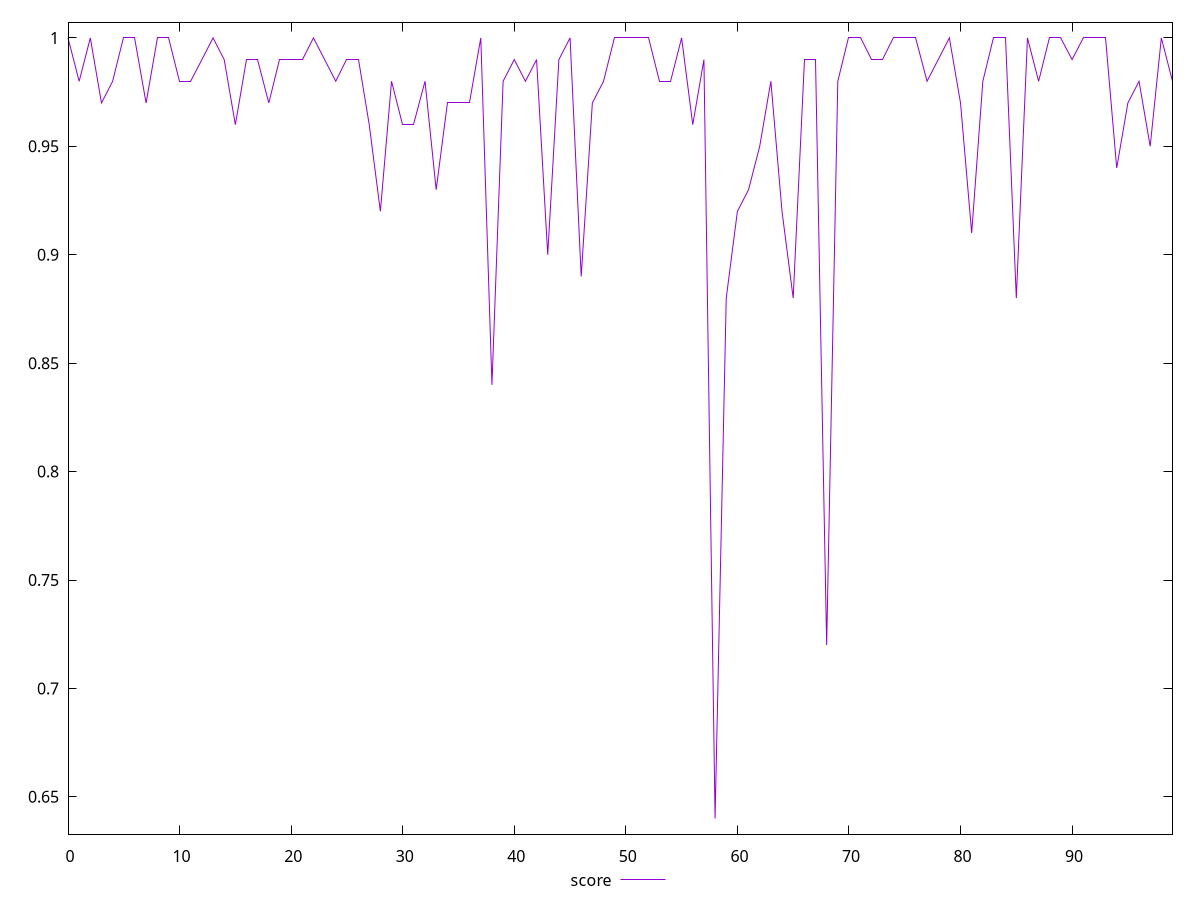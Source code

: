 reset

$score <<EOF
0 1
1 0.98
2 1
3 0.97
4 0.98
5 1
6 1
7 0.97
8 1
9 1
10 0.98
11 0.98
12 0.99
13 1
14 0.99
15 0.96
16 0.99
17 0.99
18 0.97
19 0.99
20 0.99
21 0.99
22 1
23 0.99
24 0.98
25 0.99
26 0.99
27 0.96
28 0.92
29 0.98
30 0.96
31 0.96
32 0.98
33 0.93
34 0.97
35 0.97
36 0.97
37 1
38 0.84
39 0.98
40 0.99
41 0.98
42 0.99
43 0.9
44 0.99
45 1
46 0.89
47 0.97
48 0.98
49 1
50 1
51 1
52 1
53 0.98
54 0.98
55 1
56 0.96
57 0.99
58 0.64
59 0.88
60 0.92
61 0.93
62 0.95
63 0.98
64 0.92
65 0.88
66 0.99
67 0.99
68 0.72
69 0.98
70 1
71 1
72 0.99
73 0.99
74 1
75 1
76 1
77 0.98
78 0.99
79 1
80 0.97
81 0.91
82 0.98
83 1
84 1
85 0.88
86 1
87 0.98
88 1
89 1
90 0.99
91 1
92 1
93 1
94 0.94
95 0.97
96 0.98
97 0.95
98 1
99 0.98
EOF

set key outside below
set xrange [0:99]
set yrange [0.6328:1.0072]
set trange [0.6328:1.0072]
set terminal svg size 640, 500 enhanced background rgb 'white'
set output "report_00013_2021-02-09T12-04-24.940Z/bootup-time/samples/pages+cached+noadtech+nomedia+nocss/score/values.svg"

plot $score title "score" with line

reset
